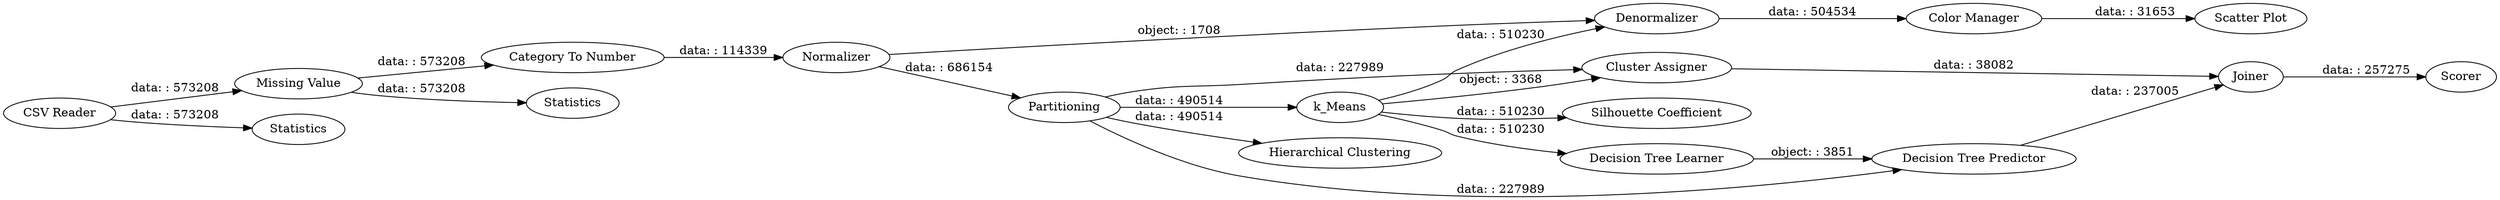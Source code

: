 digraph {
	"-4757130139552024118_7" [label=Partitioning]
	"-4757130139552024118_12" [label=Statistics]
	"-4757130139552024118_13" [label=Normalizer]
	"-4757130139552024118_1" [label="CSV Reader"]
	"-4757130139552024118_20" [label=Denormalizer]
	"-4757130139552024118_21" [label="Scatter Plot"]
	"-4757130139552024118_10" [label="Cluster Assigner"]
	"-4757130139552024118_22" [label="Color Manager"]
	"-4757130139552024118_16" [label="Decision Tree Learner"]
	"-4757130139552024118_17" [label="Decision Tree Predictor"]
	"-4757130139552024118_15" [label="Silhouette Coefficient"]
	"-4757130139552024118_18" [label=Joiner]
	"-4757130139552024118_19" [label=Scorer]
	"-4757130139552024118_9" [label=k_Means]
	"-4757130139552024118_2" [label="Missing Value"]
	"-4757130139552024118_8" [label="Hierarchical Clustering"]
	"-4757130139552024118_3" [label="Category To Number"]
	"-4757130139552024118_14" [label=Statistics]
	"-4757130139552024118_22" -> "-4757130139552024118_21" [label="data: : 31653"]
	"-4757130139552024118_9" -> "-4757130139552024118_10" [label="object: : 3368"]
	"-4757130139552024118_9" -> "-4757130139552024118_15" [label="data: : 510230"]
	"-4757130139552024118_7" -> "-4757130139552024118_17" [label="data: : 227989"]
	"-4757130139552024118_13" -> "-4757130139552024118_20" [label="object: : 1708"]
	"-4757130139552024118_2" -> "-4757130139552024118_3" [label="data: : 573208"]
	"-4757130139552024118_2" -> "-4757130139552024118_14" [label="data: : 573208"]
	"-4757130139552024118_7" -> "-4757130139552024118_8" [label="data: : 490514"]
	"-4757130139552024118_7" -> "-4757130139552024118_9" [label="data: : 490514"]
	"-4757130139552024118_7" -> "-4757130139552024118_10" [label="data: : 227989"]
	"-4757130139552024118_17" -> "-4757130139552024118_18" [label="data: : 237005"]
	"-4757130139552024118_9" -> "-4757130139552024118_16" [label="data: : 510230"]
	"-4757130139552024118_9" -> "-4757130139552024118_20" [label="data: : 510230"]
	"-4757130139552024118_3" -> "-4757130139552024118_13" [label="data: : 114339"]
	"-4757130139552024118_10" -> "-4757130139552024118_18" [label="data: : 38082"]
	"-4757130139552024118_16" -> "-4757130139552024118_17" [label="object: : 3851"]
	"-4757130139552024118_13" -> "-4757130139552024118_7" [label="data: : 686154"]
	"-4757130139552024118_1" -> "-4757130139552024118_12" [label="data: : 573208"]
	"-4757130139552024118_18" -> "-4757130139552024118_19" [label="data: : 257275"]
	"-4757130139552024118_20" -> "-4757130139552024118_22" [label="data: : 504534"]
	"-4757130139552024118_1" -> "-4757130139552024118_2" [label="data: : 573208"]
	rankdir=LR
}
